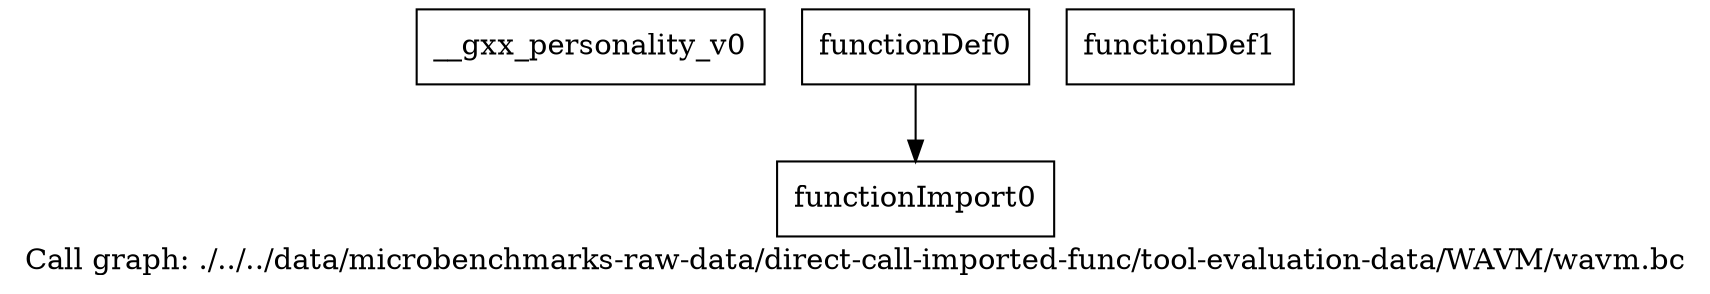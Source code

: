 digraph "Call graph: ./../../data/microbenchmarks-raw-data/direct-call-imported-func/tool-evaluation-data/WAVM/wavm.bc" {
	label="Call graph: ./../../data/microbenchmarks-raw-data/direct-call-imported-func/tool-evaluation-data/WAVM/wavm.bc";

	Node0x9f56e0 [shape=record,label="{__gxx_personality_v0}"];
	Node0x9f57c0 [shape=record,label="{functionImport0}"];
	Node0x9f5840 [shape=record,label="{functionDef0}"];
	Node0x9f5840 -> Node0x9f57c0;
	Node0x9f58f0 [shape=record,label="{functionDef1}"];
}
